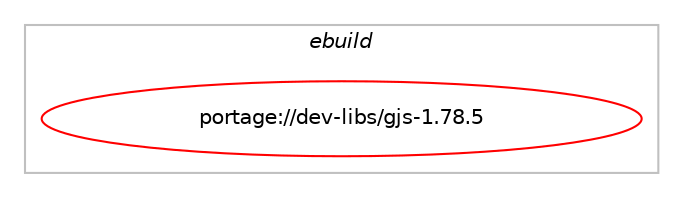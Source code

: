 digraph prolog {

# *************
# Graph options
# *************

newrank=true;
concentrate=true;
compound=true;
graph [rankdir=LR,fontname=Helvetica,fontsize=10,ranksep=1.5];#, ranksep=2.5, nodesep=0.2];
edge  [arrowhead=vee];
node  [fontname=Helvetica,fontsize=10];

# **********
# The ebuild
# **********

subgraph cluster_leftcol {
color=gray;
label=<<i>ebuild</i>>;
id [label="portage://dev-libs/gjs-1.78.5", color=red, width=4, href="../dev-libs/gjs-1.78.5.svg"];
}

# ****************
# The dependencies
# ****************

subgraph cluster_midcol {
color=gray;
label=<<i>dependencies</i>>;
subgraph cluster_compile {
fillcolor="#eeeeee";
style=filled;
label=<<i>compile</i>>;
# *** BEGIN UNKNOWN DEPENDENCY TYPE (TODO) ***
# id -> equal(use_conditional_group(positive,cairo,portage://dev-libs/gjs-1.78.5,[package_dependency(portage://dev-libs/gjs-1.78.5,install,no,x11-libs,cairo,none,[,,],[],[use(enable(X),none),use(enable(glib),none)])]))
# *** END UNKNOWN DEPENDENCY TYPE (TODO) ***

# *** BEGIN UNKNOWN DEPENDENCY TYPE (TODO) ***
# id -> equal(use_conditional_group(positive,readline,portage://dev-libs/gjs-1.78.5,[package_dependency(portage://dev-libs/gjs-1.78.5,install,no,sys-libs,readline,none,[,,],[slot(0),equal],[])]))
# *** END UNKNOWN DEPENDENCY TYPE (TODO) ***

# *** BEGIN UNKNOWN DEPENDENCY TYPE (TODO) ***
# id -> equal(use_conditional_group(positive,sysprof,portage://dev-libs/gjs-1.78.5,[package_dependency(portage://dev-libs/gjs-1.78.5,install,no,dev-util,sysprof-capture,greaterequal,[3.40.1,,,3.40.1],[slot(4)],[])]))
# *** END UNKNOWN DEPENDENCY TYPE (TODO) ***

# *** BEGIN UNKNOWN DEPENDENCY TYPE (TODO) ***
# id -> equal(use_conditional_group(positive,test,portage://dev-libs/gjs-1.78.5,[package_dependency(portage://dev-libs/gjs-1.78.5,install,no,sys-apps,dbus,none,[,,],[],[]),package_dependency(portage://dev-libs/gjs-1.78.5,install,no,x11-libs,gtk+,greaterequal,[3.20,,,3.20],[slot(3)],[use(enable(introspection),none)])]))
# *** END UNKNOWN DEPENDENCY TYPE (TODO) ***

# *** BEGIN UNKNOWN DEPENDENCY TYPE (TODO) ***
# id -> equal(package_dependency(portage://dev-libs/gjs-1.78.5,install,no,dev-lang,spidermonkey,none,[,,],[slot(115)],[]))
# *** END UNKNOWN DEPENDENCY TYPE (TODO) ***

# *** BEGIN UNKNOWN DEPENDENCY TYPE (TODO) ***
# id -> equal(package_dependency(portage://dev-libs/gjs-1.78.5,install,no,dev-libs,glib,greaterequal,[2.66.0,,,2.66.0],[slot(2)],[]))
# *** END UNKNOWN DEPENDENCY TYPE (TODO) ***

# *** BEGIN UNKNOWN DEPENDENCY TYPE (TODO) ***
# id -> equal(package_dependency(portage://dev-libs/gjs-1.78.5,install,no,dev-libs,gobject-introspection,greaterequal,[1.71.1,,,1.71.1],any_same_slot,[]))
# *** END UNKNOWN DEPENDENCY TYPE (TODO) ***

# *** BEGIN UNKNOWN DEPENDENCY TYPE (TODO) ***
# id -> equal(package_dependency(portage://dev-libs/gjs-1.78.5,install,no,dev-libs,libffi,none,[,,],any_same_slot,[]))
# *** END UNKNOWN DEPENDENCY TYPE (TODO) ***

}
subgraph cluster_compileandrun {
fillcolor="#eeeeee";
style=filled;
label=<<i>compile and run</i>>;
}
subgraph cluster_run {
fillcolor="#eeeeee";
style=filled;
label=<<i>run</i>>;
# *** BEGIN UNKNOWN DEPENDENCY TYPE (TODO) ***
# id -> equal(use_conditional_group(positive,cairo,portage://dev-libs/gjs-1.78.5,[package_dependency(portage://dev-libs/gjs-1.78.5,run,no,x11-libs,cairo,none,[,,],[],[use(enable(X),none),use(enable(glib),none)])]))
# *** END UNKNOWN DEPENDENCY TYPE (TODO) ***

# *** BEGIN UNKNOWN DEPENDENCY TYPE (TODO) ***
# id -> equal(use_conditional_group(positive,readline,portage://dev-libs/gjs-1.78.5,[package_dependency(portage://dev-libs/gjs-1.78.5,run,no,sys-libs,readline,none,[,,],[slot(0),equal],[])]))
# *** END UNKNOWN DEPENDENCY TYPE (TODO) ***

# *** BEGIN UNKNOWN DEPENDENCY TYPE (TODO) ***
# id -> equal(package_dependency(portage://dev-libs/gjs-1.78.5,run,no,dev-lang,spidermonkey,none,[,,],[slot(115)],[]))
# *** END UNKNOWN DEPENDENCY TYPE (TODO) ***

# *** BEGIN UNKNOWN DEPENDENCY TYPE (TODO) ***
# id -> equal(package_dependency(portage://dev-libs/gjs-1.78.5,run,no,dev-libs,glib,greaterequal,[2.66.0,,,2.66.0],[slot(2)],[]))
# *** END UNKNOWN DEPENDENCY TYPE (TODO) ***

# *** BEGIN UNKNOWN DEPENDENCY TYPE (TODO) ***
# id -> equal(package_dependency(portage://dev-libs/gjs-1.78.5,run,no,dev-libs,gobject-introspection,greaterequal,[1.71.1,,,1.71.1],any_same_slot,[]))
# *** END UNKNOWN DEPENDENCY TYPE (TODO) ***

# *** BEGIN UNKNOWN DEPENDENCY TYPE (TODO) ***
# id -> equal(package_dependency(portage://dev-libs/gjs-1.78.5,run,no,dev-libs,libffi,none,[,,],any_same_slot,[]))
# *** END UNKNOWN DEPENDENCY TYPE (TODO) ***

}
}

# **************
# The candidates
# **************

subgraph cluster_choices {
rank=same;
color=gray;
label=<<i>candidates</i>>;

}

}
